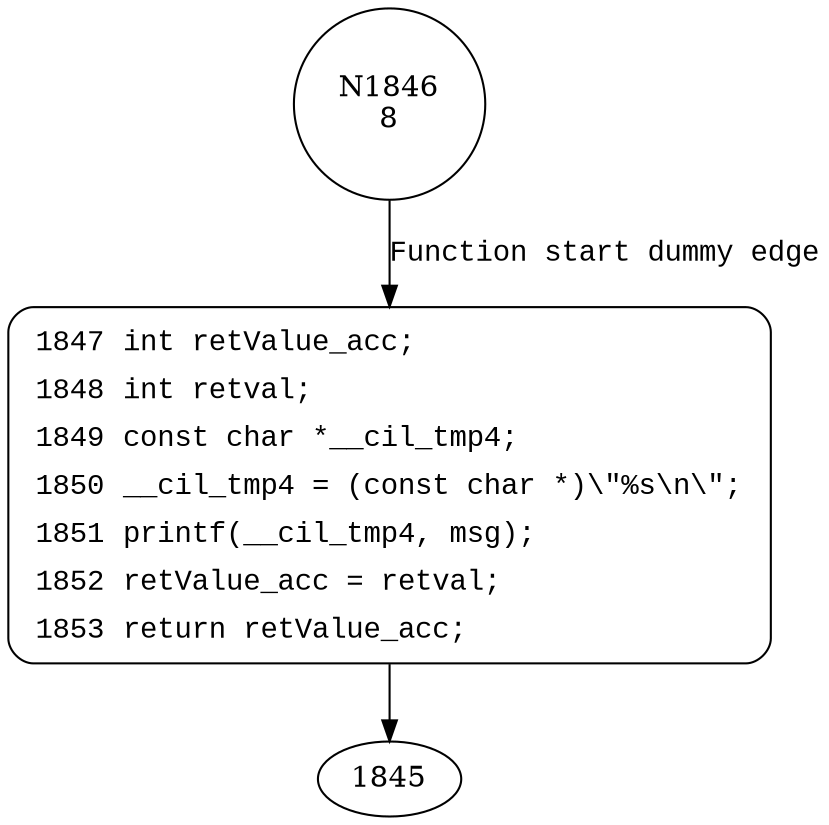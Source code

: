 digraph prompt {
1846 [shape="circle" label="N1846\n8"]
1847 [shape="circle" label="N1847\n7"]
1847 [style="filled,bold" penwidth="1" fillcolor="white" fontname="Courier New" shape="Mrecord" label=<<table border="0" cellborder="0" cellpadding="3" bgcolor="white"><tr><td align="right">1847</td><td align="left">int retValue_acc;</td></tr><tr><td align="right">1848</td><td align="left">int retval;</td></tr><tr><td align="right">1849</td><td align="left">const char *__cil_tmp4;</td></tr><tr><td align="right">1850</td><td align="left">__cil_tmp4 = (const char *)\&quot;%s\n\&quot;;</td></tr><tr><td align="right">1851</td><td align="left">printf(__cil_tmp4, msg);</td></tr><tr><td align="right">1852</td><td align="left">retValue_acc = retval;</td></tr><tr><td align="right">1853</td><td align="left">return retValue_acc;</td></tr></table>>]
1847 -> 1845[label=""]
1846 -> 1847 [label="Function start dummy edge" fontname="Courier New"]
}